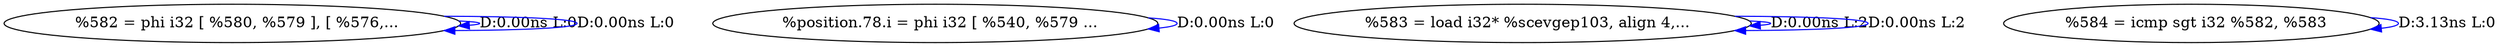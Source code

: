 digraph {
Node0x2890700[label="  %582 = phi i32 [ %580, %579 ], [ %576,..."];
Node0x2890700 -> Node0x2890700[label="D:0.00ns L:0",color=blue];
Node0x2890700 -> Node0x2890700[label="D:0.00ns L:0",color=blue];
Node0x28907e0[label="  %position.78.i = phi i32 [ %540, %579 ..."];
Node0x28907e0 -> Node0x28907e0[label="D:0.00ns L:0",color=blue];
Node0x28908c0[label="  %583 = load i32* %scevgep103, align 4,..."];
Node0x28908c0 -> Node0x28908c0[label="D:0.00ns L:2",color=blue];
Node0x28908c0 -> Node0x28908c0[label="D:0.00ns L:2",color=blue];
Node0x28909a0[label="  %584 = icmp sgt i32 %582, %583"];
Node0x28909a0 -> Node0x28909a0[label="D:3.13ns L:0",color=blue];
}
